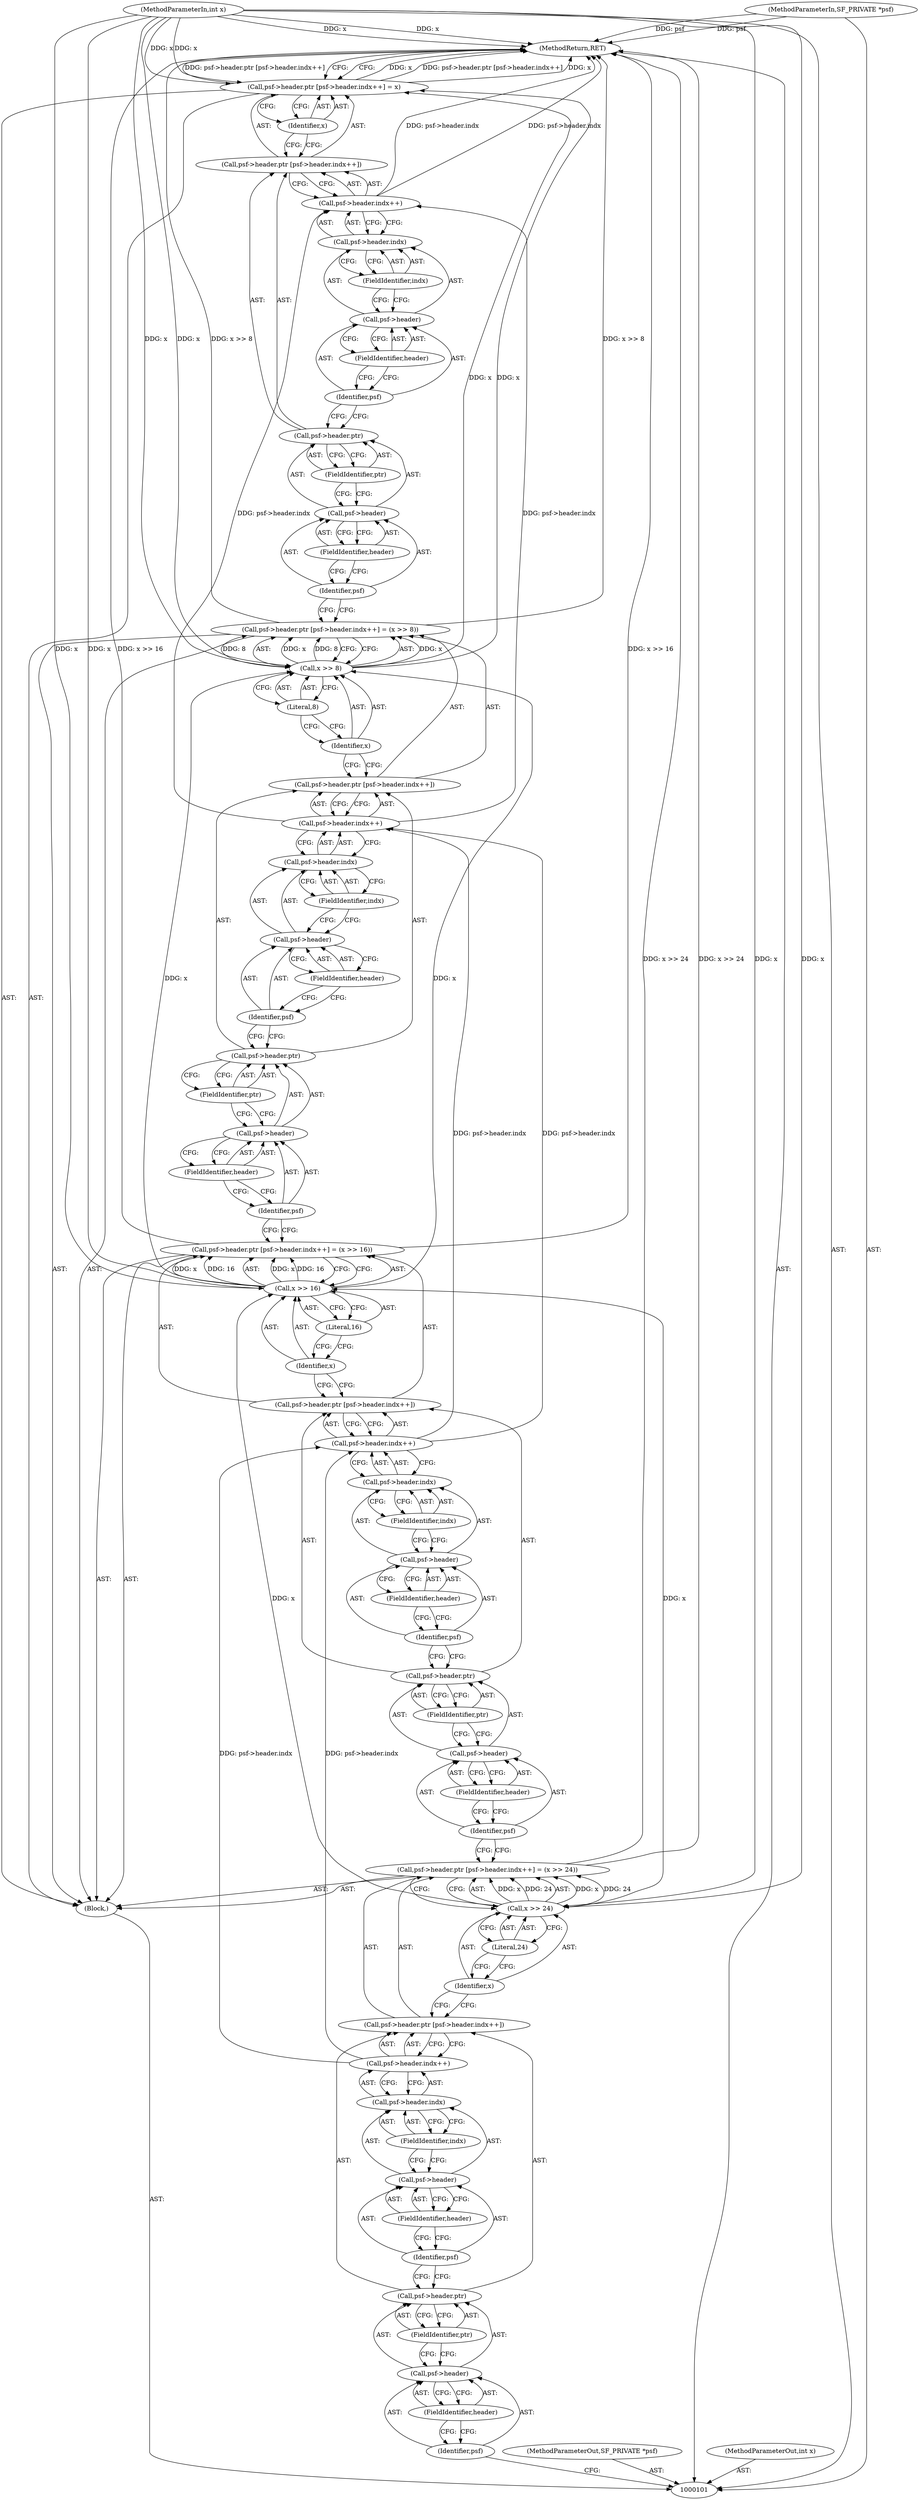 digraph "0_libsndfile_708e996c87c5fae77b104ccfeb8f6db784c32074_11" {
"1000167" [label="(MethodReturn,RET)"];
"1000102" [label="(MethodParameterIn,SF_PRIVATE *psf)"];
"1000201" [label="(MethodParameterOut,SF_PRIVATE *psf)"];
"1000103" [label="(MethodParameterIn,int x)"];
"1000202" [label="(MethodParameterOut,int x)"];
"1000104" [label="(Block,)"];
"1000105" [label="(Call,psf->header.ptr [psf->header.indx++] = (x >> 24))"];
"1000106" [label="(Call,psf->header.ptr [psf->header.indx++])"];
"1000107" [label="(Call,psf->header.ptr)"];
"1000108" [label="(Call,psf->header)"];
"1000109" [label="(Identifier,psf)"];
"1000111" [label="(FieldIdentifier,ptr)"];
"1000112" [label="(Call,psf->header.indx++)"];
"1000113" [label="(Call,psf->header.indx)"];
"1000114" [label="(Call,psf->header)"];
"1000115" [label="(Identifier,psf)"];
"1000116" [label="(FieldIdentifier,header)"];
"1000117" [label="(FieldIdentifier,indx)"];
"1000118" [label="(Call,x >> 24)"];
"1000119" [label="(Identifier,x)"];
"1000120" [label="(Literal,24)"];
"1000110" [label="(FieldIdentifier,header)"];
"1000121" [label="(Call,psf->header.ptr [psf->header.indx++] = (x >> 16))"];
"1000122" [label="(Call,psf->header.ptr [psf->header.indx++])"];
"1000123" [label="(Call,psf->header.ptr)"];
"1000124" [label="(Call,psf->header)"];
"1000125" [label="(Identifier,psf)"];
"1000127" [label="(FieldIdentifier,ptr)"];
"1000128" [label="(Call,psf->header.indx++)"];
"1000129" [label="(Call,psf->header.indx)"];
"1000130" [label="(Call,psf->header)"];
"1000131" [label="(Identifier,psf)"];
"1000132" [label="(FieldIdentifier,header)"];
"1000133" [label="(FieldIdentifier,indx)"];
"1000134" [label="(Call,x >> 16)"];
"1000135" [label="(Identifier,x)"];
"1000136" [label="(Literal,16)"];
"1000126" [label="(FieldIdentifier,header)"];
"1000137" [label="(Call,psf->header.ptr [psf->header.indx++] = (x >> 8))"];
"1000138" [label="(Call,psf->header.ptr [psf->header.indx++])"];
"1000139" [label="(Call,psf->header.ptr)"];
"1000140" [label="(Call,psf->header)"];
"1000141" [label="(Identifier,psf)"];
"1000143" [label="(FieldIdentifier,ptr)"];
"1000144" [label="(Call,psf->header.indx++)"];
"1000145" [label="(Call,psf->header.indx)"];
"1000146" [label="(Call,psf->header)"];
"1000147" [label="(Identifier,psf)"];
"1000148" [label="(FieldIdentifier,header)"];
"1000149" [label="(FieldIdentifier,indx)"];
"1000150" [label="(Call,x >> 8)"];
"1000151" [label="(Identifier,x)"];
"1000152" [label="(Literal,8)"];
"1000142" [label="(FieldIdentifier,header)"];
"1000153" [label="(Call,psf->header.ptr [psf->header.indx++] = x)"];
"1000154" [label="(Call,psf->header.ptr [psf->header.indx++])"];
"1000155" [label="(Call,psf->header.ptr)"];
"1000156" [label="(Call,psf->header)"];
"1000157" [label="(Identifier,psf)"];
"1000159" [label="(FieldIdentifier,ptr)"];
"1000160" [label="(Call,psf->header.indx++)"];
"1000161" [label="(Call,psf->header.indx)"];
"1000162" [label="(Call,psf->header)"];
"1000163" [label="(Identifier,psf)"];
"1000164" [label="(FieldIdentifier,header)"];
"1000165" [label="(FieldIdentifier,indx)"];
"1000166" [label="(Identifier,x)"];
"1000158" [label="(FieldIdentifier,header)"];
"1000167" -> "1000101"  [label="AST: "];
"1000167" -> "1000153"  [label="CFG: "];
"1000153" -> "1000167"  [label="DDG: x"];
"1000153" -> "1000167"  [label="DDG: psf->header.ptr [psf->header.indx++]"];
"1000105" -> "1000167"  [label="DDG: x >> 24"];
"1000102" -> "1000167"  [label="DDG: psf"];
"1000137" -> "1000167"  [label="DDG: x >> 8"];
"1000160" -> "1000167"  [label="DDG: psf->header.indx"];
"1000103" -> "1000167"  [label="DDG: x"];
"1000121" -> "1000167"  [label="DDG: x >> 16"];
"1000102" -> "1000101"  [label="AST: "];
"1000102" -> "1000167"  [label="DDG: psf"];
"1000201" -> "1000101"  [label="AST: "];
"1000103" -> "1000101"  [label="AST: "];
"1000103" -> "1000167"  [label="DDG: x"];
"1000103" -> "1000118"  [label="DDG: x"];
"1000103" -> "1000134"  [label="DDG: x"];
"1000103" -> "1000150"  [label="DDG: x"];
"1000103" -> "1000153"  [label="DDG: x"];
"1000202" -> "1000101"  [label="AST: "];
"1000104" -> "1000101"  [label="AST: "];
"1000105" -> "1000104"  [label="AST: "];
"1000121" -> "1000104"  [label="AST: "];
"1000137" -> "1000104"  [label="AST: "];
"1000153" -> "1000104"  [label="AST: "];
"1000105" -> "1000104"  [label="AST: "];
"1000105" -> "1000118"  [label="CFG: "];
"1000106" -> "1000105"  [label="AST: "];
"1000118" -> "1000105"  [label="AST: "];
"1000125" -> "1000105"  [label="CFG: "];
"1000105" -> "1000167"  [label="DDG: x >> 24"];
"1000118" -> "1000105"  [label="DDG: x"];
"1000118" -> "1000105"  [label="DDG: 24"];
"1000106" -> "1000105"  [label="AST: "];
"1000106" -> "1000112"  [label="CFG: "];
"1000107" -> "1000106"  [label="AST: "];
"1000112" -> "1000106"  [label="AST: "];
"1000119" -> "1000106"  [label="CFG: "];
"1000107" -> "1000106"  [label="AST: "];
"1000107" -> "1000111"  [label="CFG: "];
"1000108" -> "1000107"  [label="AST: "];
"1000111" -> "1000107"  [label="AST: "];
"1000115" -> "1000107"  [label="CFG: "];
"1000108" -> "1000107"  [label="AST: "];
"1000108" -> "1000110"  [label="CFG: "];
"1000109" -> "1000108"  [label="AST: "];
"1000110" -> "1000108"  [label="AST: "];
"1000111" -> "1000108"  [label="CFG: "];
"1000109" -> "1000108"  [label="AST: "];
"1000109" -> "1000101"  [label="CFG: "];
"1000110" -> "1000109"  [label="CFG: "];
"1000111" -> "1000107"  [label="AST: "];
"1000111" -> "1000108"  [label="CFG: "];
"1000107" -> "1000111"  [label="CFG: "];
"1000112" -> "1000106"  [label="AST: "];
"1000112" -> "1000113"  [label="CFG: "];
"1000113" -> "1000112"  [label="AST: "];
"1000106" -> "1000112"  [label="CFG: "];
"1000112" -> "1000128"  [label="DDG: psf->header.indx"];
"1000113" -> "1000112"  [label="AST: "];
"1000113" -> "1000117"  [label="CFG: "];
"1000114" -> "1000113"  [label="AST: "];
"1000117" -> "1000113"  [label="AST: "];
"1000112" -> "1000113"  [label="CFG: "];
"1000114" -> "1000113"  [label="AST: "];
"1000114" -> "1000116"  [label="CFG: "];
"1000115" -> "1000114"  [label="AST: "];
"1000116" -> "1000114"  [label="AST: "];
"1000117" -> "1000114"  [label="CFG: "];
"1000115" -> "1000114"  [label="AST: "];
"1000115" -> "1000107"  [label="CFG: "];
"1000116" -> "1000115"  [label="CFG: "];
"1000116" -> "1000114"  [label="AST: "];
"1000116" -> "1000115"  [label="CFG: "];
"1000114" -> "1000116"  [label="CFG: "];
"1000117" -> "1000113"  [label="AST: "];
"1000117" -> "1000114"  [label="CFG: "];
"1000113" -> "1000117"  [label="CFG: "];
"1000118" -> "1000105"  [label="AST: "];
"1000118" -> "1000120"  [label="CFG: "];
"1000119" -> "1000118"  [label="AST: "];
"1000120" -> "1000118"  [label="AST: "];
"1000105" -> "1000118"  [label="CFG: "];
"1000118" -> "1000105"  [label="DDG: x"];
"1000118" -> "1000105"  [label="DDG: 24"];
"1000103" -> "1000118"  [label="DDG: x"];
"1000118" -> "1000134"  [label="DDG: x"];
"1000119" -> "1000118"  [label="AST: "];
"1000119" -> "1000106"  [label="CFG: "];
"1000120" -> "1000119"  [label="CFG: "];
"1000120" -> "1000118"  [label="AST: "];
"1000120" -> "1000119"  [label="CFG: "];
"1000118" -> "1000120"  [label="CFG: "];
"1000110" -> "1000108"  [label="AST: "];
"1000110" -> "1000109"  [label="CFG: "];
"1000108" -> "1000110"  [label="CFG: "];
"1000121" -> "1000104"  [label="AST: "];
"1000121" -> "1000134"  [label="CFG: "];
"1000122" -> "1000121"  [label="AST: "];
"1000134" -> "1000121"  [label="AST: "];
"1000141" -> "1000121"  [label="CFG: "];
"1000121" -> "1000167"  [label="DDG: x >> 16"];
"1000134" -> "1000121"  [label="DDG: x"];
"1000134" -> "1000121"  [label="DDG: 16"];
"1000122" -> "1000121"  [label="AST: "];
"1000122" -> "1000128"  [label="CFG: "];
"1000123" -> "1000122"  [label="AST: "];
"1000128" -> "1000122"  [label="AST: "];
"1000135" -> "1000122"  [label="CFG: "];
"1000123" -> "1000122"  [label="AST: "];
"1000123" -> "1000127"  [label="CFG: "];
"1000124" -> "1000123"  [label="AST: "];
"1000127" -> "1000123"  [label="AST: "];
"1000131" -> "1000123"  [label="CFG: "];
"1000124" -> "1000123"  [label="AST: "];
"1000124" -> "1000126"  [label="CFG: "];
"1000125" -> "1000124"  [label="AST: "];
"1000126" -> "1000124"  [label="AST: "];
"1000127" -> "1000124"  [label="CFG: "];
"1000125" -> "1000124"  [label="AST: "];
"1000125" -> "1000105"  [label="CFG: "];
"1000126" -> "1000125"  [label="CFG: "];
"1000127" -> "1000123"  [label="AST: "];
"1000127" -> "1000124"  [label="CFG: "];
"1000123" -> "1000127"  [label="CFG: "];
"1000128" -> "1000122"  [label="AST: "];
"1000128" -> "1000129"  [label="CFG: "];
"1000129" -> "1000128"  [label="AST: "];
"1000122" -> "1000128"  [label="CFG: "];
"1000112" -> "1000128"  [label="DDG: psf->header.indx"];
"1000128" -> "1000144"  [label="DDG: psf->header.indx"];
"1000129" -> "1000128"  [label="AST: "];
"1000129" -> "1000133"  [label="CFG: "];
"1000130" -> "1000129"  [label="AST: "];
"1000133" -> "1000129"  [label="AST: "];
"1000128" -> "1000129"  [label="CFG: "];
"1000130" -> "1000129"  [label="AST: "];
"1000130" -> "1000132"  [label="CFG: "];
"1000131" -> "1000130"  [label="AST: "];
"1000132" -> "1000130"  [label="AST: "];
"1000133" -> "1000130"  [label="CFG: "];
"1000131" -> "1000130"  [label="AST: "];
"1000131" -> "1000123"  [label="CFG: "];
"1000132" -> "1000131"  [label="CFG: "];
"1000132" -> "1000130"  [label="AST: "];
"1000132" -> "1000131"  [label="CFG: "];
"1000130" -> "1000132"  [label="CFG: "];
"1000133" -> "1000129"  [label="AST: "];
"1000133" -> "1000130"  [label="CFG: "];
"1000129" -> "1000133"  [label="CFG: "];
"1000134" -> "1000121"  [label="AST: "];
"1000134" -> "1000136"  [label="CFG: "];
"1000135" -> "1000134"  [label="AST: "];
"1000136" -> "1000134"  [label="AST: "];
"1000121" -> "1000134"  [label="CFG: "];
"1000134" -> "1000121"  [label="DDG: x"];
"1000134" -> "1000121"  [label="DDG: 16"];
"1000118" -> "1000134"  [label="DDG: x"];
"1000103" -> "1000134"  [label="DDG: x"];
"1000134" -> "1000150"  [label="DDG: x"];
"1000135" -> "1000134"  [label="AST: "];
"1000135" -> "1000122"  [label="CFG: "];
"1000136" -> "1000135"  [label="CFG: "];
"1000136" -> "1000134"  [label="AST: "];
"1000136" -> "1000135"  [label="CFG: "];
"1000134" -> "1000136"  [label="CFG: "];
"1000126" -> "1000124"  [label="AST: "];
"1000126" -> "1000125"  [label="CFG: "];
"1000124" -> "1000126"  [label="CFG: "];
"1000137" -> "1000104"  [label="AST: "];
"1000137" -> "1000150"  [label="CFG: "];
"1000138" -> "1000137"  [label="AST: "];
"1000150" -> "1000137"  [label="AST: "];
"1000157" -> "1000137"  [label="CFG: "];
"1000137" -> "1000167"  [label="DDG: x >> 8"];
"1000150" -> "1000137"  [label="DDG: x"];
"1000150" -> "1000137"  [label="DDG: 8"];
"1000138" -> "1000137"  [label="AST: "];
"1000138" -> "1000144"  [label="CFG: "];
"1000139" -> "1000138"  [label="AST: "];
"1000144" -> "1000138"  [label="AST: "];
"1000151" -> "1000138"  [label="CFG: "];
"1000139" -> "1000138"  [label="AST: "];
"1000139" -> "1000143"  [label="CFG: "];
"1000140" -> "1000139"  [label="AST: "];
"1000143" -> "1000139"  [label="AST: "];
"1000147" -> "1000139"  [label="CFG: "];
"1000140" -> "1000139"  [label="AST: "];
"1000140" -> "1000142"  [label="CFG: "];
"1000141" -> "1000140"  [label="AST: "];
"1000142" -> "1000140"  [label="AST: "];
"1000143" -> "1000140"  [label="CFG: "];
"1000141" -> "1000140"  [label="AST: "];
"1000141" -> "1000121"  [label="CFG: "];
"1000142" -> "1000141"  [label="CFG: "];
"1000143" -> "1000139"  [label="AST: "];
"1000143" -> "1000140"  [label="CFG: "];
"1000139" -> "1000143"  [label="CFG: "];
"1000144" -> "1000138"  [label="AST: "];
"1000144" -> "1000145"  [label="CFG: "];
"1000145" -> "1000144"  [label="AST: "];
"1000138" -> "1000144"  [label="CFG: "];
"1000128" -> "1000144"  [label="DDG: psf->header.indx"];
"1000144" -> "1000160"  [label="DDG: psf->header.indx"];
"1000145" -> "1000144"  [label="AST: "];
"1000145" -> "1000149"  [label="CFG: "];
"1000146" -> "1000145"  [label="AST: "];
"1000149" -> "1000145"  [label="AST: "];
"1000144" -> "1000145"  [label="CFG: "];
"1000146" -> "1000145"  [label="AST: "];
"1000146" -> "1000148"  [label="CFG: "];
"1000147" -> "1000146"  [label="AST: "];
"1000148" -> "1000146"  [label="AST: "];
"1000149" -> "1000146"  [label="CFG: "];
"1000147" -> "1000146"  [label="AST: "];
"1000147" -> "1000139"  [label="CFG: "];
"1000148" -> "1000147"  [label="CFG: "];
"1000148" -> "1000146"  [label="AST: "];
"1000148" -> "1000147"  [label="CFG: "];
"1000146" -> "1000148"  [label="CFG: "];
"1000149" -> "1000145"  [label="AST: "];
"1000149" -> "1000146"  [label="CFG: "];
"1000145" -> "1000149"  [label="CFG: "];
"1000150" -> "1000137"  [label="AST: "];
"1000150" -> "1000152"  [label="CFG: "];
"1000151" -> "1000150"  [label="AST: "];
"1000152" -> "1000150"  [label="AST: "];
"1000137" -> "1000150"  [label="CFG: "];
"1000150" -> "1000137"  [label="DDG: x"];
"1000150" -> "1000137"  [label="DDG: 8"];
"1000134" -> "1000150"  [label="DDG: x"];
"1000103" -> "1000150"  [label="DDG: x"];
"1000150" -> "1000153"  [label="DDG: x"];
"1000151" -> "1000150"  [label="AST: "];
"1000151" -> "1000138"  [label="CFG: "];
"1000152" -> "1000151"  [label="CFG: "];
"1000152" -> "1000150"  [label="AST: "];
"1000152" -> "1000151"  [label="CFG: "];
"1000150" -> "1000152"  [label="CFG: "];
"1000142" -> "1000140"  [label="AST: "];
"1000142" -> "1000141"  [label="CFG: "];
"1000140" -> "1000142"  [label="CFG: "];
"1000153" -> "1000104"  [label="AST: "];
"1000153" -> "1000166"  [label="CFG: "];
"1000154" -> "1000153"  [label="AST: "];
"1000166" -> "1000153"  [label="AST: "];
"1000167" -> "1000153"  [label="CFG: "];
"1000153" -> "1000167"  [label="DDG: x"];
"1000153" -> "1000167"  [label="DDG: psf->header.ptr [psf->header.indx++]"];
"1000150" -> "1000153"  [label="DDG: x"];
"1000103" -> "1000153"  [label="DDG: x"];
"1000154" -> "1000153"  [label="AST: "];
"1000154" -> "1000160"  [label="CFG: "];
"1000155" -> "1000154"  [label="AST: "];
"1000160" -> "1000154"  [label="AST: "];
"1000166" -> "1000154"  [label="CFG: "];
"1000155" -> "1000154"  [label="AST: "];
"1000155" -> "1000159"  [label="CFG: "];
"1000156" -> "1000155"  [label="AST: "];
"1000159" -> "1000155"  [label="AST: "];
"1000163" -> "1000155"  [label="CFG: "];
"1000156" -> "1000155"  [label="AST: "];
"1000156" -> "1000158"  [label="CFG: "];
"1000157" -> "1000156"  [label="AST: "];
"1000158" -> "1000156"  [label="AST: "];
"1000159" -> "1000156"  [label="CFG: "];
"1000157" -> "1000156"  [label="AST: "];
"1000157" -> "1000137"  [label="CFG: "];
"1000158" -> "1000157"  [label="CFG: "];
"1000159" -> "1000155"  [label="AST: "];
"1000159" -> "1000156"  [label="CFG: "];
"1000155" -> "1000159"  [label="CFG: "];
"1000160" -> "1000154"  [label="AST: "];
"1000160" -> "1000161"  [label="CFG: "];
"1000161" -> "1000160"  [label="AST: "];
"1000154" -> "1000160"  [label="CFG: "];
"1000160" -> "1000167"  [label="DDG: psf->header.indx"];
"1000144" -> "1000160"  [label="DDG: psf->header.indx"];
"1000161" -> "1000160"  [label="AST: "];
"1000161" -> "1000165"  [label="CFG: "];
"1000162" -> "1000161"  [label="AST: "];
"1000165" -> "1000161"  [label="AST: "];
"1000160" -> "1000161"  [label="CFG: "];
"1000162" -> "1000161"  [label="AST: "];
"1000162" -> "1000164"  [label="CFG: "];
"1000163" -> "1000162"  [label="AST: "];
"1000164" -> "1000162"  [label="AST: "];
"1000165" -> "1000162"  [label="CFG: "];
"1000163" -> "1000162"  [label="AST: "];
"1000163" -> "1000155"  [label="CFG: "];
"1000164" -> "1000163"  [label="CFG: "];
"1000164" -> "1000162"  [label="AST: "];
"1000164" -> "1000163"  [label="CFG: "];
"1000162" -> "1000164"  [label="CFG: "];
"1000165" -> "1000161"  [label="AST: "];
"1000165" -> "1000162"  [label="CFG: "];
"1000161" -> "1000165"  [label="CFG: "];
"1000166" -> "1000153"  [label="AST: "];
"1000166" -> "1000154"  [label="CFG: "];
"1000153" -> "1000166"  [label="CFG: "];
"1000158" -> "1000156"  [label="AST: "];
"1000158" -> "1000157"  [label="CFG: "];
"1000156" -> "1000158"  [label="CFG: "];
}
